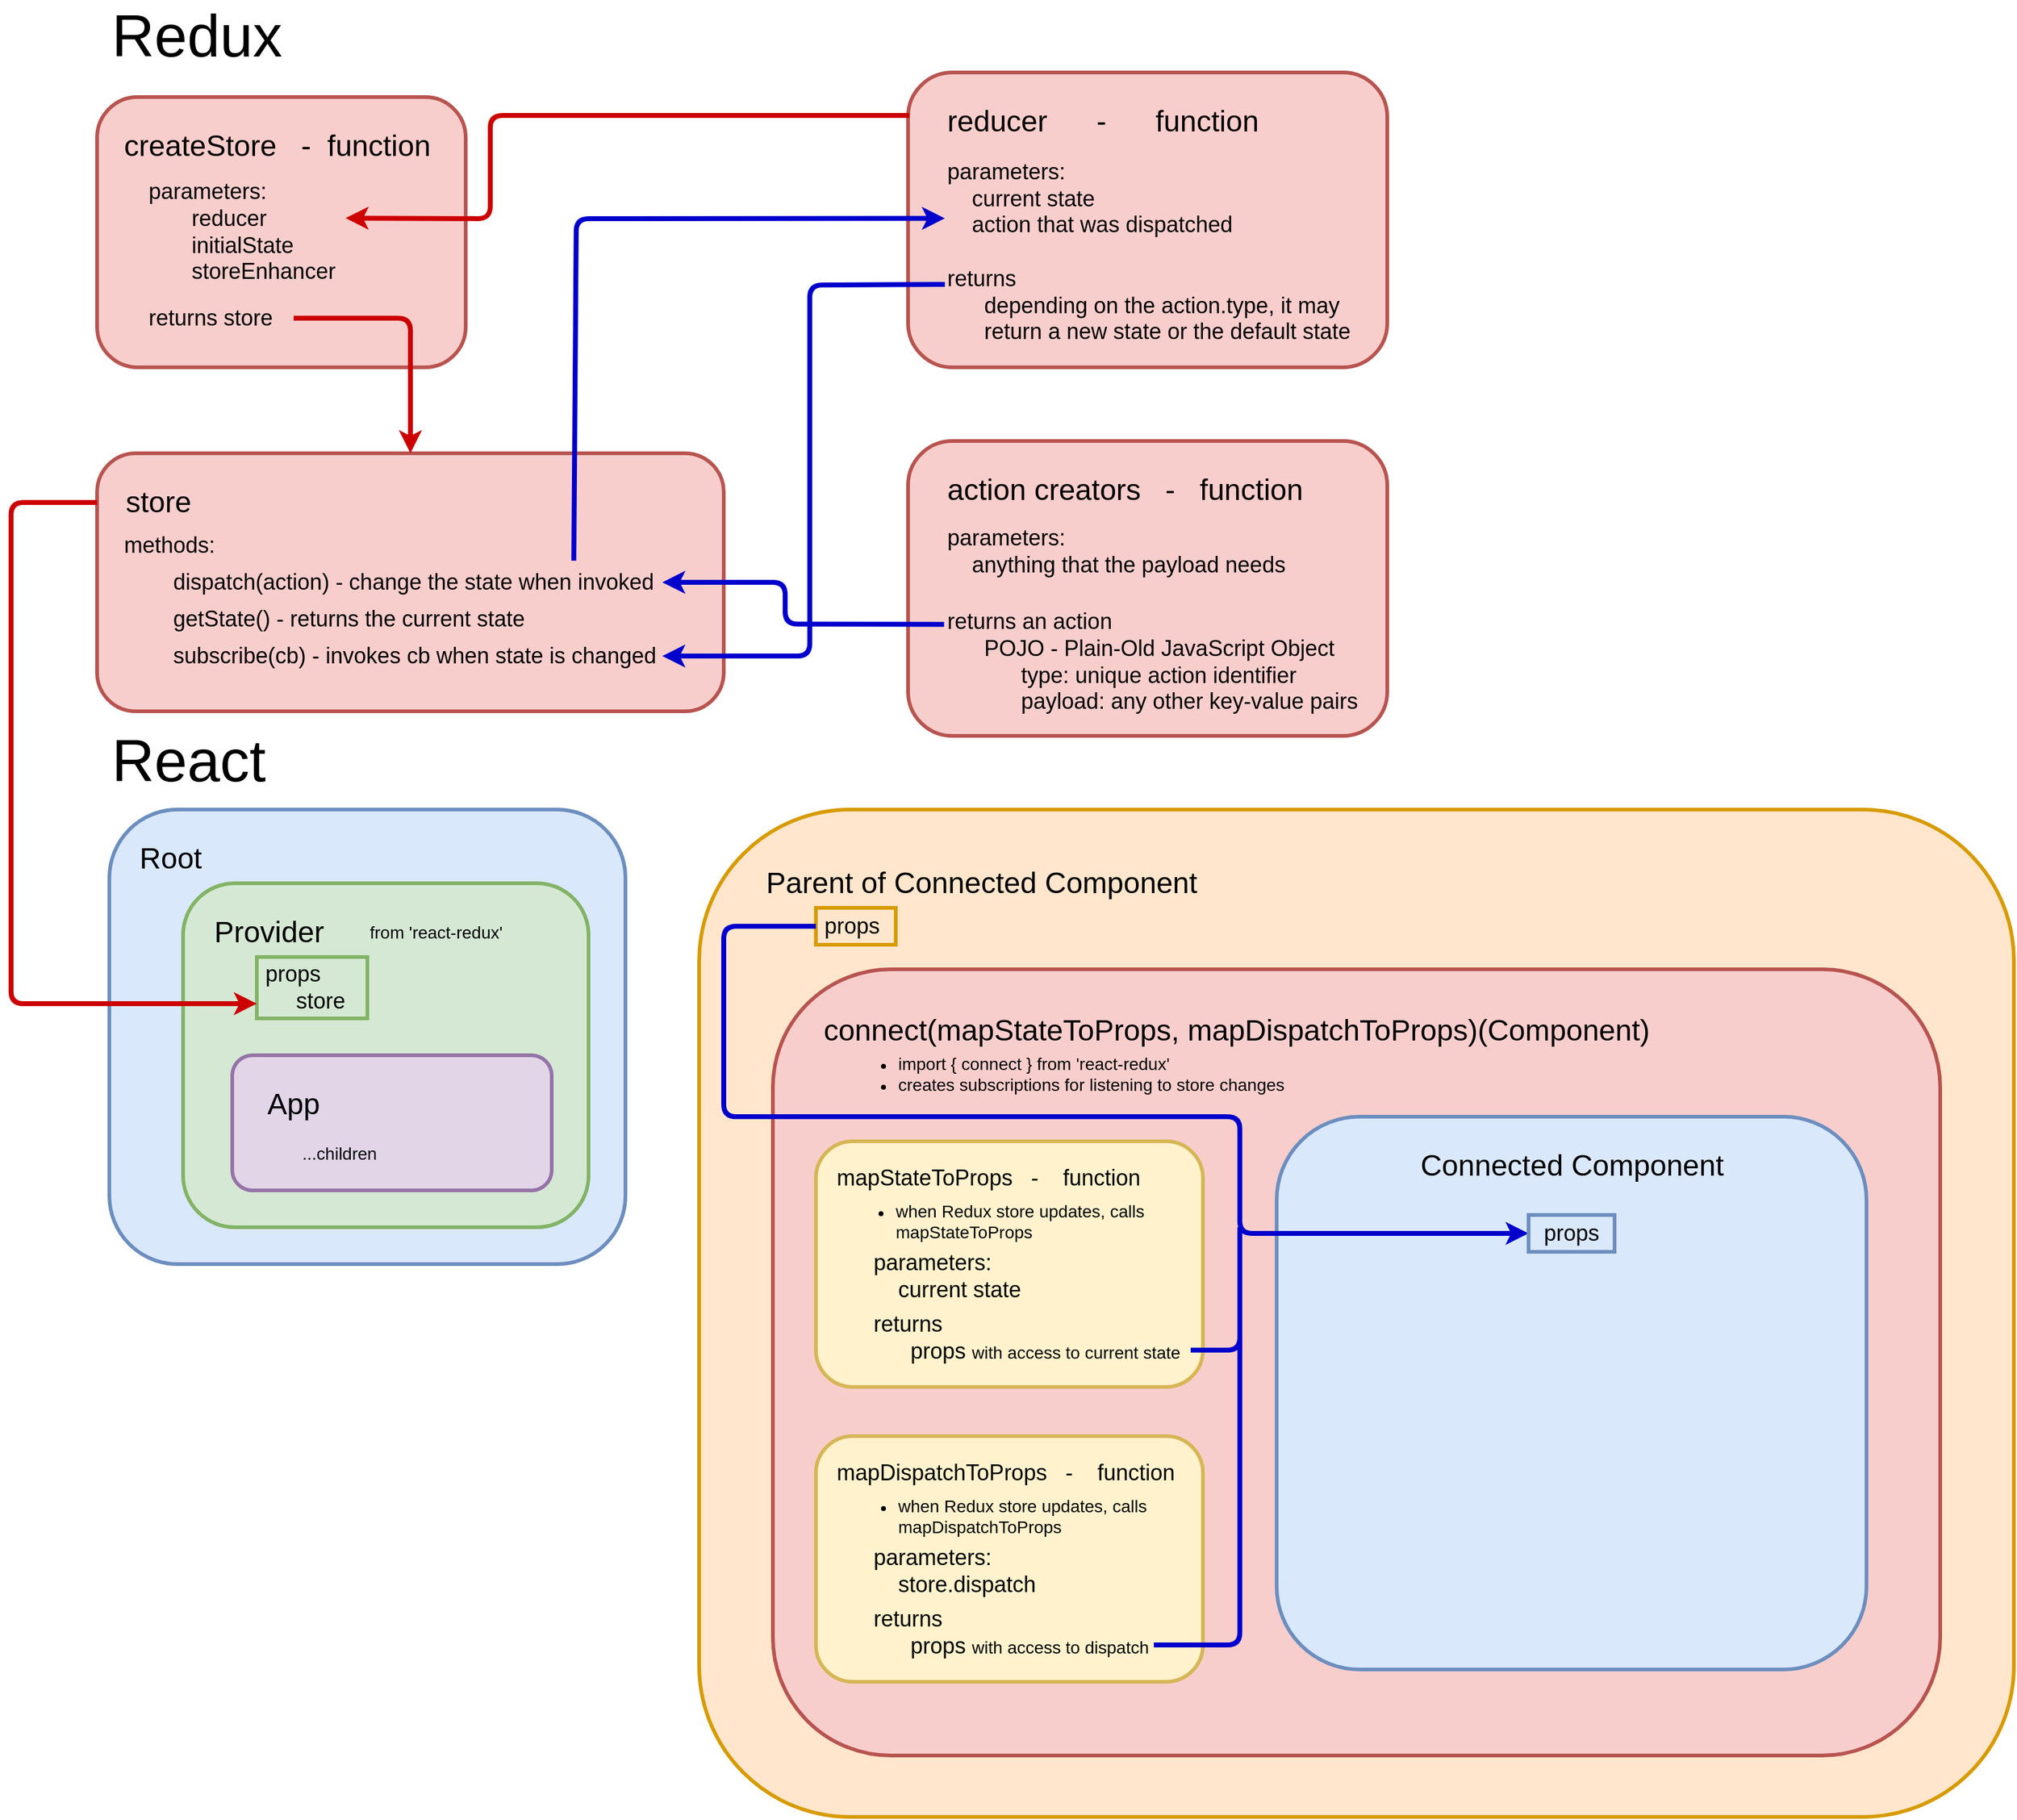 <mxfile version="13.6.4" type="github"><diagram id="wSWbgaNiBj7qtgd2P8A8" name="Page-1"><mxGraphModel dx="2973" dy="2608" grid="1" gridSize="10" guides="1" tooltips="1" connect="1" arrows="1" fold="1" page="1" pageScale="1" pageWidth="850" pageHeight="1100" math="0" shadow="0"><root><mxCell id="0"/><mxCell id="1" parent="0"/><mxCell id="S9WfY8nF_BSd3UFgHXCy-1" value="" style="rounded=1;whiteSpace=wrap;html=1;strokeWidth=3;strokeColor=#b85450;fillColor=#f8cecc;" vertex="1" parent="1"><mxGeometry x="70" y="190" width="510" height="210" as="geometry"/></mxCell><mxCell id="S9WfY8nF_BSd3UFgHXCy-2" value="&lt;font style=&quot;font-size: 24px&quot;&gt;store&lt;/font&gt;" style="text;html=1;strokeColor=none;fillColor=none;align=center;verticalAlign=middle;whiteSpace=wrap;rounded=0;" vertex="1" parent="1"><mxGeometry x="90" y="220" width="60" height="20" as="geometry"/></mxCell><mxCell id="S9WfY8nF_BSd3UFgHXCy-3" value="&lt;font&gt;&lt;font style=&quot;font-size: 18px&quot;&gt;dispatch(action) - change the state when invoked&lt;/font&gt;&lt;br&gt;&lt;/font&gt;" style="text;html=1;strokeColor=none;fillColor=none;align=left;verticalAlign=middle;whiteSpace=wrap;rounded=0;" vertex="1" parent="1"><mxGeometry x="130" y="280" width="400" height="30" as="geometry"/></mxCell><mxCell id="S9WfY8nF_BSd3UFgHXCy-4" value="&lt;font style=&quot;font-size: 18px&quot;&gt;getState() - returns the current state&lt;/font&gt;" style="text;html=1;strokeColor=none;fillColor=none;align=left;verticalAlign=middle;whiteSpace=wrap;rounded=0;" vertex="1" parent="1"><mxGeometry x="130" y="310" width="330" height="30" as="geometry"/></mxCell><mxCell id="S9WfY8nF_BSd3UFgHXCy-5" style="edgeStyle=orthogonalEdgeStyle;rounded=0;orthogonalLoop=1;jettySize=auto;html=1;exitX=0.5;exitY=1;exitDx=0;exitDy=0;" edge="1" parent="1" source="S9WfY8nF_BSd3UFgHXCy-1" target="S9WfY8nF_BSd3UFgHXCy-1"><mxGeometry relative="1" as="geometry"/></mxCell><mxCell id="S9WfY8nF_BSd3UFgHXCy-7" value="&lt;font style=&quot;font-size: 48px&quot;&gt;Redux&lt;/font&gt;" style="text;html=1;strokeColor=none;fillColor=none;align=left;verticalAlign=middle;whiteSpace=wrap;rounded=0;" vertex="1" parent="1"><mxGeometry x="80" y="-160" width="170" height="20" as="geometry"/></mxCell><mxCell id="S9WfY8nF_BSd3UFgHXCy-16" value="&lt;font style=&quot;font-size: 48px&quot;&gt;React&lt;/font&gt;" style="text;html=1;strokeColor=none;fillColor=none;align=left;verticalAlign=middle;whiteSpace=wrap;rounded=0;" vertex="1" parent="1"><mxGeometry x="80" y="410" width="170" height="60" as="geometry"/></mxCell><mxCell id="S9WfY8nF_BSd3UFgHXCy-17" value="" style="rounded=1;whiteSpace=wrap;html=1;strokeColor=#6c8ebf;strokeWidth=3;fillColor=#dae8fc;" vertex="1" parent="1"><mxGeometry x="80" y="480" width="420" height="370" as="geometry"/></mxCell><mxCell id="S9WfY8nF_BSd3UFgHXCy-18" value="&lt;font style=&quot;font-size: 24px&quot;&gt;Root&lt;/font&gt;" style="text;html=1;strokeColor=none;fillColor=none;align=center;verticalAlign=middle;whiteSpace=wrap;rounded=0;" vertex="1" parent="1"><mxGeometry x="100" y="510" width="60" height="20" as="geometry"/></mxCell><mxCell id="S9WfY8nF_BSd3UFgHXCy-20" value="" style="rounded=1;whiteSpace=wrap;html=1;strokeColor=#82b366;strokeWidth=3;fillColor=#d5e8d4;" vertex="1" parent="1"><mxGeometry x="140" y="540" width="330" height="280" as="geometry"/></mxCell><mxCell id="S9WfY8nF_BSd3UFgHXCy-21" value="&lt;font style=&quot;font-size: 24px&quot;&gt;Provider&lt;/font&gt;" style="text;html=1;strokeColor=none;fillColor=none;align=center;verticalAlign=middle;whiteSpace=wrap;rounded=0;" vertex="1" parent="1"><mxGeometry x="180" y="570" width="60" height="20" as="geometry"/></mxCell><mxCell id="S9WfY8nF_BSd3UFgHXCy-23" value="&lt;font style=&quot;font-size: 14px&quot;&gt;from 'react-redux'&lt;/font&gt;" style="text;html=1;strokeColor=none;fillColor=none;align=left;verticalAlign=middle;whiteSpace=wrap;rounded=0;" vertex="1" parent="1"><mxGeometry x="290" y="570" width="140" height="20" as="geometry"/></mxCell><mxCell id="S9WfY8nF_BSd3UFgHXCy-25" value="&lt;font style=&quot;font-size: 18px&quot;&gt;&amp;nbsp;props&lt;br&gt;&amp;nbsp; &amp;nbsp; &amp;nbsp; store&lt;/font&gt;" style="rounded=0;whiteSpace=wrap;html=1;strokeColor=#82b366;strokeWidth=3;fillColor=#d5e8d4;align=left;" vertex="1" parent="1"><mxGeometry x="200" y="600" width="90" height="50" as="geometry"/></mxCell><mxCell id="S9WfY8nF_BSd3UFgHXCy-26" value="" style="rounded=1;whiteSpace=wrap;html=1;strokeColor=#9673a6;strokeWidth=3;fillColor=#e1d5e7;" vertex="1" parent="1"><mxGeometry x="180" y="680" width="260" height="110" as="geometry"/></mxCell><mxCell id="S9WfY8nF_BSd3UFgHXCy-27" value="&lt;font style=&quot;font-size: 24px&quot;&gt;App&lt;/font&gt;" style="text;html=1;strokeColor=none;fillColor=none;align=center;verticalAlign=middle;whiteSpace=wrap;rounded=0;" vertex="1" parent="1"><mxGeometry x="200" y="710" width="60" height="20" as="geometry"/></mxCell><mxCell id="S9WfY8nF_BSd3UFgHXCy-13" value="" style="endArrow=classic;html=1;strokeWidth=4;strokeColor=#CC0000;" edge="1" parent="1"><mxGeometry width="50" height="50" relative="1" as="geometry"><mxPoint x="70" y="230" as="sourcePoint"/><mxPoint x="200" y="638" as="targetPoint"/><Array as="points"><mxPoint y="230"/><mxPoint y="638"/></Array></mxGeometry></mxCell><mxCell id="S9WfY8nF_BSd3UFgHXCy-28" value="" style="rounded=1;whiteSpace=wrap;html=1;strokeColor=#d79b00;strokeWidth=3;fillColor=#ffe6cc;" vertex="1" parent="1"><mxGeometry x="560" y="480" width="1070" height="820" as="geometry"/></mxCell><mxCell id="S9WfY8nF_BSd3UFgHXCy-30" value="&lt;font style=&quot;font-size: 24px&quot;&gt;Parent of Connected Component&lt;/font&gt;" style="text;html=1;strokeColor=none;fillColor=none;align=center;verticalAlign=middle;whiteSpace=wrap;rounded=0;" vertex="1" parent="1"><mxGeometry x="605" y="530" width="370" height="20" as="geometry"/></mxCell><mxCell id="S9WfY8nF_BSd3UFgHXCy-31" value="&lt;font style=&quot;font-size: 18px&quot;&gt;&amp;nbsp;props&lt;/font&gt;" style="rounded=0;whiteSpace=wrap;html=1;strokeColor=#d79b00;strokeWidth=3;fillColor=#ffe6cc;align=left;" vertex="1" parent="1"><mxGeometry x="655" y="560" width="65" height="30" as="geometry"/></mxCell><mxCell id="S9WfY8nF_BSd3UFgHXCy-33" value="" style="rounded=1;whiteSpace=wrap;html=1;strokeColor=#b85450;strokeWidth=3;fillColor=#f8cecc;" vertex="1" parent="1"><mxGeometry x="620" y="610" width="950" height="640" as="geometry"/></mxCell><mxCell id="S9WfY8nF_BSd3UFgHXCy-34" value="" style="rounded=1;whiteSpace=wrap;html=1;strokeColor=#d6b656;strokeWidth=3;fillColor=#fff2cc;" vertex="1" parent="1"><mxGeometry x="655" y="750" width="315" height="200" as="geometry"/></mxCell><mxCell id="S9WfY8nF_BSd3UFgHXCy-37" value="&lt;div&gt;&lt;span&gt;&lt;font style=&quot;font-size: 18px&quot;&gt;mapStateToProps&amp;nbsp; &amp;nbsp;-&amp;nbsp; &amp;nbsp; function&lt;/font&gt;&lt;/span&gt;&lt;/div&gt;" style="text;html=1;strokeColor=none;fillColor=none;align=left;verticalAlign=middle;whiteSpace=wrap;rounded=0;" vertex="1" parent="1"><mxGeometry x="670" y="770" width="270" height="20" as="geometry"/></mxCell><mxCell id="S9WfY8nF_BSd3UFgHXCy-40" value="" style="rounded=1;whiteSpace=wrap;html=1;strokeColor=#6c8ebf;strokeWidth=3;fillColor=#dae8fc;" vertex="1" parent="1"><mxGeometry x="1030" y="730" width="480" height="450" as="geometry"/></mxCell><mxCell id="S9WfY8nF_BSd3UFgHXCy-41" value="&lt;font style=&quot;font-size: 24px&quot;&gt;Connected Component&lt;/font&gt;" style="text;html=1;strokeColor=none;fillColor=none;align=center;verticalAlign=middle;whiteSpace=wrap;rounded=0;" vertex="1" parent="1"><mxGeometry x="1142.5" y="760" width="255" height="20" as="geometry"/></mxCell><mxCell id="S9WfY8nF_BSd3UFgHXCy-43" value="&lt;ul&gt;&lt;li&gt;&lt;font style=&quot;font-size: 14px&quot;&gt;when Redux store updates, calls mapStateToProps&lt;/font&gt;&lt;/li&gt;&lt;/ul&gt;" style="text;html=1;strokeColor=none;fillColor=none;align=left;verticalAlign=middle;whiteSpace=wrap;rounded=0;" vertex="1" parent="1"><mxGeometry x="677.5" y="800" width="270" height="30" as="geometry"/></mxCell><mxCell id="S9WfY8nF_BSd3UFgHXCy-44" value="&lt;font style=&quot;font-size: 18px&quot;&gt;returns&lt;br&gt;&amp;nbsp; &amp;nbsp; &amp;nbsp; props &lt;/font&gt;&lt;font style=&quot;font-size: 14px&quot;&gt;with access to current state&lt;/font&gt;" style="text;html=1;strokeColor=none;fillColor=none;align=left;verticalAlign=middle;whiteSpace=wrap;rounded=0;" vertex="1" parent="1"><mxGeometry x="700" y="890" width="260" height="40" as="geometry"/></mxCell><mxCell id="S9WfY8nF_BSd3UFgHXCy-45" value="" style="rounded=1;whiteSpace=wrap;html=1;strokeColor=#d6b656;strokeWidth=3;fillColor=#fff2cc;" vertex="1" parent="1"><mxGeometry x="655" y="990" width="315" height="200" as="geometry"/></mxCell><mxCell id="S9WfY8nF_BSd3UFgHXCy-46" value="&lt;div&gt;&lt;span&gt;&lt;font style=&quot;font-size: 18px&quot;&gt;mapDispatchToProps&amp;nbsp; &amp;nbsp;-&amp;nbsp; &amp;nbsp; function&lt;/font&gt;&lt;/span&gt;&lt;/div&gt;" style="text;html=1;strokeColor=none;fillColor=none;align=left;verticalAlign=middle;whiteSpace=wrap;rounded=0;" vertex="1" parent="1"><mxGeometry x="670" y="1010" width="290" height="20" as="geometry"/></mxCell><mxCell id="S9WfY8nF_BSd3UFgHXCy-47" value="&lt;ul&gt;&lt;li&gt;&lt;font style=&quot;font-size: 14px&quot;&gt;when Redux store updates, calls mapDispatchToProps&lt;/font&gt;&lt;/li&gt;&lt;/ul&gt;" style="text;html=1;strokeColor=none;fillColor=none;align=left;verticalAlign=middle;whiteSpace=wrap;rounded=0;" vertex="1" parent="1"><mxGeometry x="680" y="1040" width="270" height="30" as="geometry"/></mxCell><mxCell id="S9WfY8nF_BSd3UFgHXCy-48" value="&lt;font style=&quot;font-size: 18px&quot;&gt;returns&lt;br&gt;&amp;nbsp; &amp;nbsp; &amp;nbsp; props &lt;/font&gt;&lt;font style=&quot;font-size: 14px&quot;&gt;with access to dispatch&lt;/font&gt;" style="text;html=1;strokeColor=none;fillColor=none;align=left;verticalAlign=middle;whiteSpace=wrap;rounded=0;" vertex="1" parent="1"><mxGeometry x="700" y="1130" width="230" height="40" as="geometry"/></mxCell><mxCell id="S9WfY8nF_BSd3UFgHXCy-50" value="&lt;font style=&quot;font-size: 24px&quot;&gt;connect(mapStateToProps, mapDispatchToProps)(Component)&lt;/font&gt;" style="text;html=1;strokeColor=none;fillColor=none;align=center;verticalAlign=middle;whiteSpace=wrap;rounded=0;" vertex="1" parent="1"><mxGeometry x="655" y="650" width="685" height="20" as="geometry"/></mxCell><mxCell id="S9WfY8nF_BSd3UFgHXCy-51" value="&lt;ul&gt;&lt;li&gt;&lt;span style=&quot;font-size: 14px&quot;&gt;import { connect } from 'react-redux'&lt;/span&gt;&lt;/li&gt;&lt;li&gt;&lt;span style=&quot;font-size: 14px&quot;&gt;creates subscriptions for listening to store changes&lt;/span&gt;&lt;/li&gt;&lt;/ul&gt;" style="text;html=1;strokeColor=none;fillColor=none;align=left;verticalAlign=middle;whiteSpace=wrap;rounded=0;" vertex="1" parent="1"><mxGeometry x="680" y="680" width="370" height="30" as="geometry"/></mxCell><mxCell id="S9WfY8nF_BSd3UFgHXCy-53" value="" style="endArrow=classic;html=1;strokeWidth=4;exitX=0;exitY=0.5;exitDx=0;exitDy=0;entryX=0;entryY=0.5;entryDx=0;entryDy=0;strokeColor=#0000CC;" edge="1" parent="1" source="S9WfY8nF_BSd3UFgHXCy-31" target="S9WfY8nF_BSd3UFgHXCy-55"><mxGeometry width="50" height="50" relative="1" as="geometry"><mxPoint x="960" y="850" as="sourcePoint"/><mxPoint x="1010" y="800" as="targetPoint"/><Array as="points"><mxPoint x="580" y="575"/><mxPoint x="580" y="730"/><mxPoint x="1000" y="730"/><mxPoint x="1000" y="825"/></Array></mxGeometry></mxCell><mxCell id="S9WfY8nF_BSd3UFgHXCy-55" value="&lt;font style=&quot;font-size: 18px&quot;&gt;props&lt;/font&gt;" style="rounded=0;whiteSpace=wrap;html=1;strokeColor=#6c8ebf;strokeWidth=3;fillColor=#dae8fc;" vertex="1" parent="1"><mxGeometry x="1235" y="810" width="70" height="30" as="geometry"/></mxCell><mxCell id="S9WfY8nF_BSd3UFgHXCy-57" value="" style="endArrow=none;html=1;strokeWidth=4;entryX=1;entryY=0.75;entryDx=0;entryDy=0;strokeColor=#0000CC;" edge="1" parent="1" target="S9WfY8nF_BSd3UFgHXCy-44"><mxGeometry width="50" height="50" relative="1" as="geometry"><mxPoint x="1000" y="820" as="sourcePoint"/><mxPoint x="990" y="740" as="targetPoint"/><Array as="points"><mxPoint x="1000" y="920"/></Array></mxGeometry></mxCell><mxCell id="S9WfY8nF_BSd3UFgHXCy-58" value="" style="endArrow=none;html=1;strokeWidth=4;exitX=1;exitY=0.75;exitDx=0;exitDy=0;strokeColor=#0000CC;" edge="1" parent="1" source="S9WfY8nF_BSd3UFgHXCy-48"><mxGeometry width="50" height="50" relative="1" as="geometry"><mxPoint x="920" y="1010" as="sourcePoint"/><mxPoint x="1000" y="900" as="targetPoint"/><Array as="points"><mxPoint x="1000" y="1160"/></Array></mxGeometry></mxCell><mxCell id="S9WfY8nF_BSd3UFgHXCy-59" value="&lt;font style=&quot;font-size: 14px&quot;&gt;...children&lt;/font&gt;" style="text;html=1;strokeColor=none;fillColor=none;align=left;verticalAlign=middle;whiteSpace=wrap;rounded=0;" vertex="1" parent="1"><mxGeometry x="235" y="750" width="140" height="20" as="geometry"/></mxCell><mxCell id="S9WfY8nF_BSd3UFgHXCy-60" value="" style="rounded=1;whiteSpace=wrap;html=1;strokeColor=#b85450;strokeWidth=3;fillColor=#f8cecc;" vertex="1" parent="1"><mxGeometry x="730" y="180" width="390" height="240" as="geometry"/></mxCell><mxCell id="S9WfY8nF_BSd3UFgHXCy-61" value="&lt;font style=&quot;font-size: 24px&quot;&gt;action creators&amp;nbsp; &amp;nbsp;-&amp;nbsp; &amp;nbsp;function&lt;/font&gt;" style="text;html=1;strokeColor=none;fillColor=none;align=left;verticalAlign=middle;whiteSpace=wrap;rounded=0;" vertex="1" parent="1"><mxGeometry x="760" y="210" width="350" height="20" as="geometry"/></mxCell><mxCell id="S9WfY8nF_BSd3UFgHXCy-62" value="&lt;font style=&quot;font-size: 18px&quot;&gt;returns an action&lt;br&gt;&amp;nbsp; &amp;nbsp; &amp;nbsp; POJO - Plain-Old JavaScript Object&lt;br&gt;&amp;nbsp; &amp;nbsp; &amp;nbsp; &amp;nbsp; &amp;nbsp; &amp;nbsp; type: unique action identifier&lt;br&gt;&amp;nbsp; &amp;nbsp; &amp;nbsp; &amp;nbsp; &amp;nbsp; &amp;nbsp; payload: any other key-value pairs&lt;br&gt;&lt;/font&gt;" style="text;html=1;strokeColor=none;fillColor=none;align=left;verticalAlign=middle;whiteSpace=wrap;rounded=0;" vertex="1" parent="1"><mxGeometry x="760" y="320" width="340" height="80" as="geometry"/></mxCell><mxCell id="S9WfY8nF_BSd3UFgHXCy-63" value="&lt;font style=&quot;font-size: 18px&quot;&gt;subscribe(cb) - invokes cb when state is changed&lt;/font&gt;" style="text;html=1;strokeColor=none;fillColor=none;align=left;verticalAlign=middle;whiteSpace=wrap;rounded=0;" vertex="1" parent="1"><mxGeometry x="130" y="340" width="400" height="30" as="geometry"/></mxCell><mxCell id="S9WfY8nF_BSd3UFgHXCy-64" value="" style="rounded=1;whiteSpace=wrap;html=1;strokeWidth=3;strokeColor=#b85450;fillColor=#f8cecc;" vertex="1" parent="1"><mxGeometry x="70" y="-100" width="300" height="220" as="geometry"/></mxCell><mxCell id="S9WfY8nF_BSd3UFgHXCy-65" value="&lt;font style=&quot;font-size: 24px&quot;&gt;createStore&amp;nbsp; &amp;nbsp;-&amp;nbsp; function&lt;/font&gt;" style="text;html=1;strokeColor=none;fillColor=none;align=left;verticalAlign=middle;whiteSpace=wrap;rounded=0;" vertex="1" parent="1"><mxGeometry x="90" y="-70" width="370" height="20" as="geometry"/></mxCell><mxCell id="S9WfY8nF_BSd3UFgHXCy-68" style="edgeStyle=orthogonalEdgeStyle;rounded=0;orthogonalLoop=1;jettySize=auto;html=1;exitX=0.5;exitY=1;exitDx=0;exitDy=0;" edge="1" parent="1" source="S9WfY8nF_BSd3UFgHXCy-64" target="S9WfY8nF_BSd3UFgHXCy-64"><mxGeometry relative="1" as="geometry"/></mxCell><mxCell id="S9WfY8nF_BSd3UFgHXCy-70" value="&lt;font style=&quot;font-size: 18px&quot;&gt;returns store&lt;br&gt;&lt;/font&gt;" style="text;html=1;strokeColor=none;fillColor=none;align=left;verticalAlign=middle;whiteSpace=wrap;rounded=0;" vertex="1" parent="1"><mxGeometry x="110" y="70" width="120" height="20" as="geometry"/></mxCell><mxCell id="S9WfY8nF_BSd3UFgHXCy-71" value="&lt;font style=&quot;font-size: 18px&quot;&gt;parameters:&lt;br&gt;&amp;nbsp; &amp;nbsp; &amp;nbsp; &amp;nbsp;reducer&lt;br&gt;&amp;nbsp; &amp;nbsp; &amp;nbsp; &amp;nbsp;initialState&lt;br&gt;&amp;nbsp; &amp;nbsp; &amp;nbsp; &amp;nbsp;storeEnhancer&lt;br&gt;&lt;/font&gt;" style="text;html=1;strokeColor=none;fillColor=none;align=left;verticalAlign=middle;whiteSpace=wrap;rounded=0;" vertex="1" parent="1"><mxGeometry x="110" y="-30" width="160" height="80" as="geometry"/></mxCell><mxCell id="S9WfY8nF_BSd3UFgHXCy-72" value="&lt;font&gt;&lt;font style=&quot;font-size: 18px&quot;&gt;methods:&lt;/font&gt;&lt;br&gt;&lt;/font&gt;" style="text;html=1;strokeColor=none;fillColor=none;align=left;verticalAlign=middle;whiteSpace=wrap;rounded=0;" vertex="1" parent="1"><mxGeometry x="90" y="250" width="90" height="30" as="geometry"/></mxCell><mxCell id="S9WfY8nF_BSd3UFgHXCy-73" value="" style="rounded=1;whiteSpace=wrap;html=1;strokeColor=#b85450;strokeWidth=3;fillColor=#f8cecc;" vertex="1" parent="1"><mxGeometry x="730" y="-120" width="390" height="240" as="geometry"/></mxCell><mxCell id="S9WfY8nF_BSd3UFgHXCy-74" value="&lt;font style=&quot;font-size: 24px&quot;&gt;reducer&amp;nbsp; &amp;nbsp; &amp;nbsp; -&amp;nbsp; &amp;nbsp; &amp;nbsp; function&lt;/font&gt;" style="text;html=1;strokeColor=none;fillColor=none;align=left;verticalAlign=middle;whiteSpace=wrap;rounded=0;" vertex="1" parent="1"><mxGeometry x="760" y="-90" width="350" height="20" as="geometry"/></mxCell><mxCell id="S9WfY8nF_BSd3UFgHXCy-75" value="&lt;font style=&quot;font-size: 18px&quot;&gt;returns&lt;br&gt;&amp;nbsp; &amp;nbsp; &amp;nbsp; depending on the action.type, it may&amp;nbsp;&lt;br&gt;&amp;nbsp; &amp;nbsp; &amp;nbsp; return a new state or the default state&lt;br&gt;&lt;/font&gt;" style="text;html=1;strokeColor=none;fillColor=none;align=left;verticalAlign=middle;whiteSpace=wrap;rounded=0;" vertex="1" parent="1"><mxGeometry x="760" y="35" width="340" height="70" as="geometry"/></mxCell><mxCell id="S9WfY8nF_BSd3UFgHXCy-76" value="&lt;font style=&quot;font-size: 18px&quot;&gt;parameters:&lt;br&gt;&amp;nbsp; &amp;nbsp; anything that the payload needs&lt;br&gt;&lt;/font&gt;" style="text;html=1;strokeColor=none;fillColor=none;align=left;verticalAlign=middle;whiteSpace=wrap;rounded=0;" vertex="1" parent="1"><mxGeometry x="760" y="250" width="340" height="40" as="geometry"/></mxCell><mxCell id="S9WfY8nF_BSd3UFgHXCy-77" value="&lt;font style=&quot;font-size: 18px&quot;&gt;parameters:&lt;br&gt;&amp;nbsp; &amp;nbsp; current state&lt;br&gt;&amp;nbsp; &amp;nbsp; action that was dispatched&lt;br&gt;&lt;/font&gt;" style="text;html=1;strokeColor=none;fillColor=none;align=left;verticalAlign=middle;whiteSpace=wrap;rounded=0;" vertex="1" parent="1"><mxGeometry x="760" y="-50" width="340" height="65" as="geometry"/></mxCell><mxCell id="S9WfY8nF_BSd3UFgHXCy-78" value="" style="endArrow=classic;html=1;strokeWidth=4;exitX=-0.002;exitY=0.115;exitDx=0;exitDy=0;exitPerimeter=0;entryX=1;entryY=0.5;entryDx=0;entryDy=0;strokeColor=#0000CC;" edge="1" parent="1" source="S9WfY8nF_BSd3UFgHXCy-62" target="S9WfY8nF_BSd3UFgHXCy-3"><mxGeometry width="50" height="50" relative="1" as="geometry"><mxPoint x="500" y="270" as="sourcePoint"/><mxPoint x="550" y="220" as="targetPoint"/><Array as="points"><mxPoint x="630" y="329"/><mxPoint x="630" y="295"/></Array></mxGeometry></mxCell><mxCell id="S9WfY8nF_BSd3UFgHXCy-79" value="" style="endArrow=classic;html=1;strokeWidth=4;exitX=0.82;exitY=-0.086;exitDx=0;exitDy=0;entryX=0;entryY=0.75;entryDx=0;entryDy=0;strokeColor=#0000CC;exitPerimeter=0;" edge="1" parent="1" source="S9WfY8nF_BSd3UFgHXCy-3" target="S9WfY8nF_BSd3UFgHXCy-77"><mxGeometry width="50" height="50" relative="1" as="geometry"><mxPoint x="510" y="270" as="sourcePoint"/><mxPoint x="560" y="220" as="targetPoint"/><Array as="points"><mxPoint x="460" y="-1"/></Array></mxGeometry></mxCell><mxCell id="S9WfY8nF_BSd3UFgHXCy-80" value="" style="endArrow=classic;html=1;strokeColor=#CC0000;strokeWidth=4;exitX=1;exitY=0.5;exitDx=0;exitDy=0;entryX=0.5;entryY=0;entryDx=0;entryDy=0;" edge="1" parent="1" source="S9WfY8nF_BSd3UFgHXCy-70" target="S9WfY8nF_BSd3UFgHXCy-1"><mxGeometry width="50" height="50" relative="1" as="geometry"><mxPoint x="380" y="220" as="sourcePoint"/><mxPoint x="430" y="170" as="targetPoint"/><Array as="points"><mxPoint x="325" y="80"/></Array></mxGeometry></mxCell><mxCell id="S9WfY8nF_BSd3UFgHXCy-81" value="" style="endArrow=classic;html=1;strokeWidth=4;exitX=0;exitY=0.25;exitDx=0;exitDy=0;entryX=1;entryY=0.5;entryDx=0;entryDy=0;strokeColor=#0000CC;" edge="1" parent="1" source="S9WfY8nF_BSd3UFgHXCy-75" target="S9WfY8nF_BSd3UFgHXCy-63"><mxGeometry width="50" height="50" relative="1" as="geometry"><mxPoint x="470" y="290" as="sourcePoint"/><mxPoint x="770" y="8.75" as="targetPoint"/><Array as="points"><mxPoint x="650" y="53"/><mxPoint x="650" y="355"/></Array></mxGeometry></mxCell><mxCell id="S9WfY8nF_BSd3UFgHXCy-82" value="" style="endArrow=classic;html=1;strokeColor=#CC0000;strokeWidth=4;exitX=0.003;exitY=0.146;exitDx=0;exitDy=0;exitPerimeter=0;entryX=1.014;entryY=0.357;entryDx=0;entryDy=0;entryPerimeter=0;" edge="1" parent="1" source="S9WfY8nF_BSd3UFgHXCy-73" target="S9WfY8nF_BSd3UFgHXCy-71"><mxGeometry width="50" height="50" relative="1" as="geometry"><mxPoint x="510" y="220" as="sourcePoint"/><mxPoint x="560" y="170" as="targetPoint"/><Array as="points"><mxPoint x="390" y="-85"/><mxPoint x="390" y="-1"/></Array></mxGeometry></mxCell><mxCell id="S9WfY8nF_BSd3UFgHXCy-84" value="&lt;font style=&quot;font-size: 18px&quot;&gt;parameters:&lt;br&gt;&amp;nbsp; &amp;nbsp; current state&lt;br&gt;&lt;/font&gt;" style="text;html=1;strokeColor=none;fillColor=none;align=left;verticalAlign=middle;whiteSpace=wrap;rounded=0;" vertex="1" parent="1"><mxGeometry x="700" y="840" width="240" height="40" as="geometry"/></mxCell><mxCell id="S9WfY8nF_BSd3UFgHXCy-85" value="&lt;font style=&quot;font-size: 18px&quot;&gt;parameters:&lt;br&gt;&amp;nbsp; &amp;nbsp; store.dispatch&lt;br&gt;&lt;/font&gt;" style="text;html=1;strokeColor=none;fillColor=none;align=left;verticalAlign=middle;whiteSpace=wrap;rounded=0;" vertex="1" parent="1"><mxGeometry x="700" y="1080" width="230" height="40" as="geometry"/></mxCell></root></mxGraphModel></diagram></mxfile>